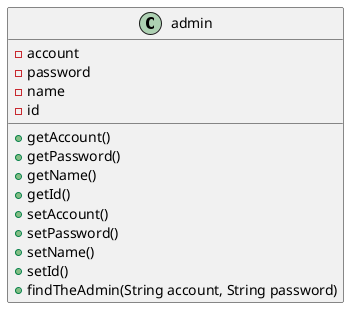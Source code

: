 @startuml admin
class admin {
-account
-password
-name
-id
+getAccount()
+getPassword()
+getName()
+getId()
+setAccount()
+setPassword()
+setName()
+setId()
+findTheAdmin(String account, String password)
}
@enduml